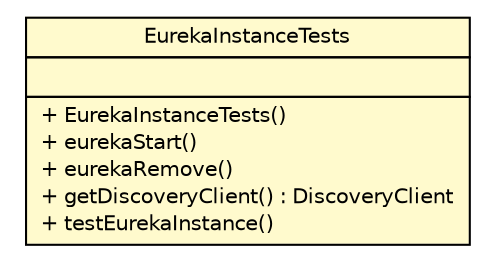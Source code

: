 #!/usr/local/bin/dot
#
# Class diagram 
# Generated by UMLGraph version R5_6-24-gf6e263 (http://www.umlgraph.org/)
#

digraph G {
	edge [fontname="Helvetica",fontsize=10,labelfontname="Helvetica",labelfontsize=10];
	node [fontname="Helvetica",fontsize=10,shape=plaintext];
	nodesep=0.25;
	ranksep=0.5;
	// cn.home1.cloud.netflix.eureka.client.EurekaInstanceTests
	c157 [label=<<table title="cn.home1.cloud.netflix.eureka.client.EurekaInstanceTests" border="0" cellborder="1" cellspacing="0" cellpadding="2" port="p" bgcolor="lemonChiffon" href="./EurekaInstanceTests.html">
		<tr><td><table border="0" cellspacing="0" cellpadding="1">
<tr><td align="center" balign="center"> EurekaInstanceTests </td></tr>
		</table></td></tr>
		<tr><td><table border="0" cellspacing="0" cellpadding="1">
<tr><td align="left" balign="left">  </td></tr>
		</table></td></tr>
		<tr><td><table border="0" cellspacing="0" cellpadding="1">
<tr><td align="left" balign="left"> + EurekaInstanceTests() </td></tr>
<tr><td align="left" balign="left"> + eurekaStart() </td></tr>
<tr><td align="left" balign="left"> + eurekaRemove() </td></tr>
<tr><td align="left" balign="left"> + getDiscoveryClient() : DiscoveryClient </td></tr>
<tr><td align="left" balign="left"> + testEurekaInstance() </td></tr>
		</table></td></tr>
		</table>>, URL="./EurekaInstanceTests.html", fontname="Helvetica", fontcolor="black", fontsize=10.0];
}

